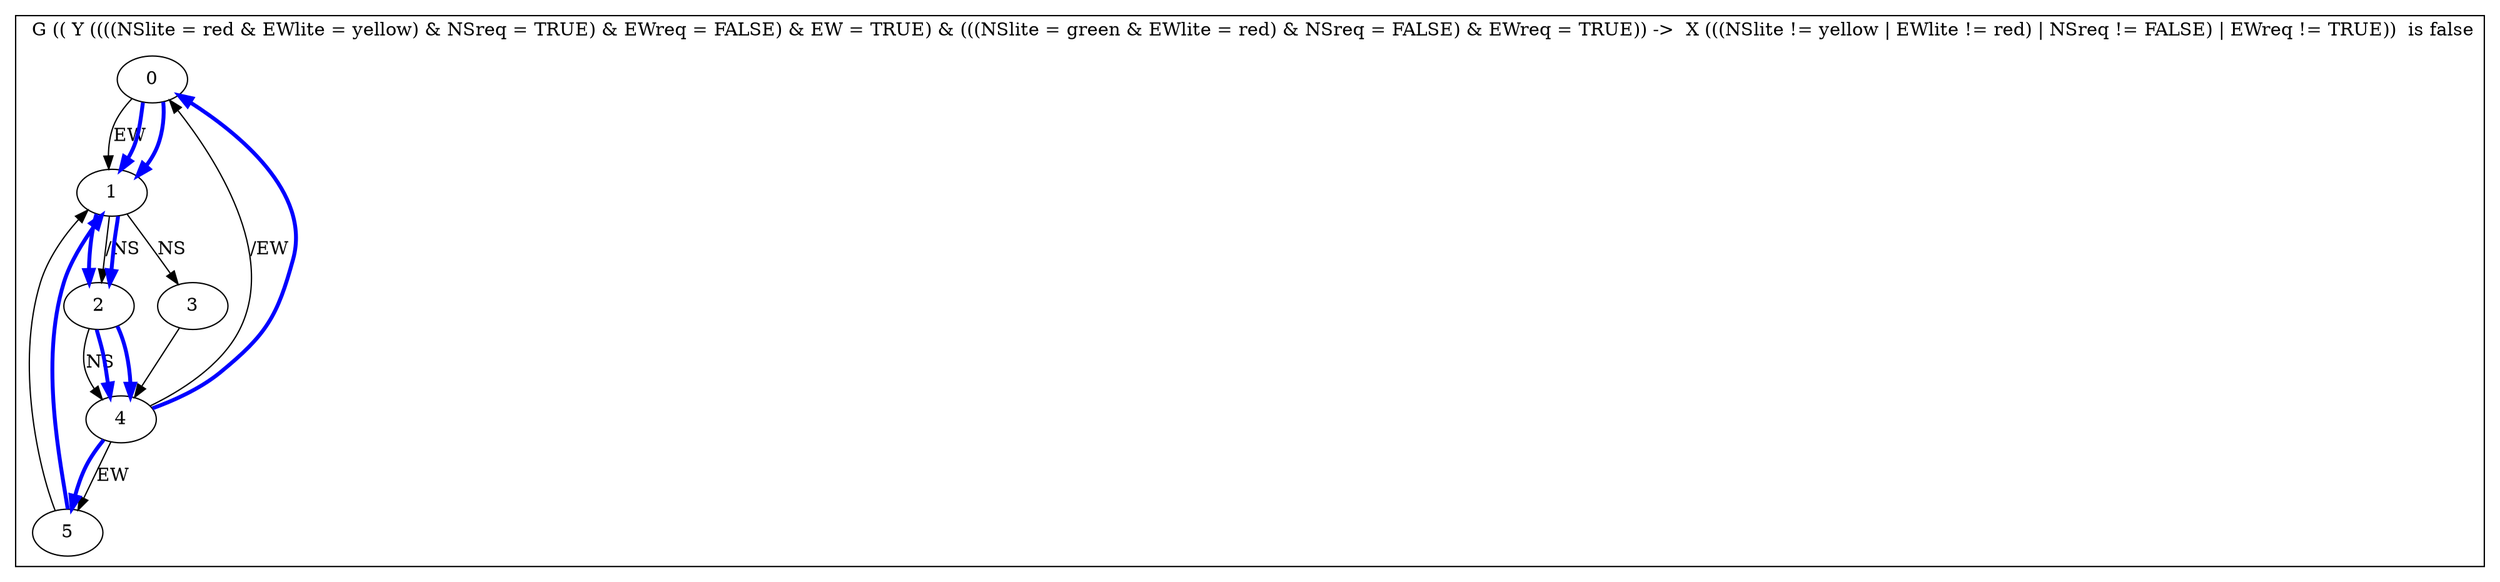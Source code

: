 digraph {
subgraph cluster_0 {
label=" G (( Y ((((NSlite = red & EWlite = yellow) & NSreq = TRUE) & EWreq = FALSE) & EW = TRUE) & (((NSlite = green & EWlite = red) & NSreq = FALSE) & EWreq = TRUE)) ->  X (((NSlite != yellow | EWlite != red) | NSreq != FALSE) | EWreq != TRUE))  is false";

0 -> 1[label="EW"];
1 -> 2[label="/NS"];
1 -> 3[label="NS"];
2 -> 4[label="NS"];
3 -> 4[label=""];
4 -> 5[label="EW"];
4 -> 0[label="/EW"];
5 -> 1[label=""];
0 -> 1[label="",color=blue,penwidth=3.0];
1 -> 2[label="",color=blue,penwidth=3.0];
2 -> 4[label="",color=blue,penwidth=3.0];
4 -> 5[label="",color=blue,penwidth=3.0];
5 -> 1[label="",color=blue,penwidth=3.0];
1 -> 2[label="",color=blue,penwidth=3.0];
2 -> 4[label="",color=blue,penwidth=3.0];
4 -> 0[label="",color=blue,penwidth=3.0];
0 -> 1[label="",color=blue,penwidth=3.0];
}}
